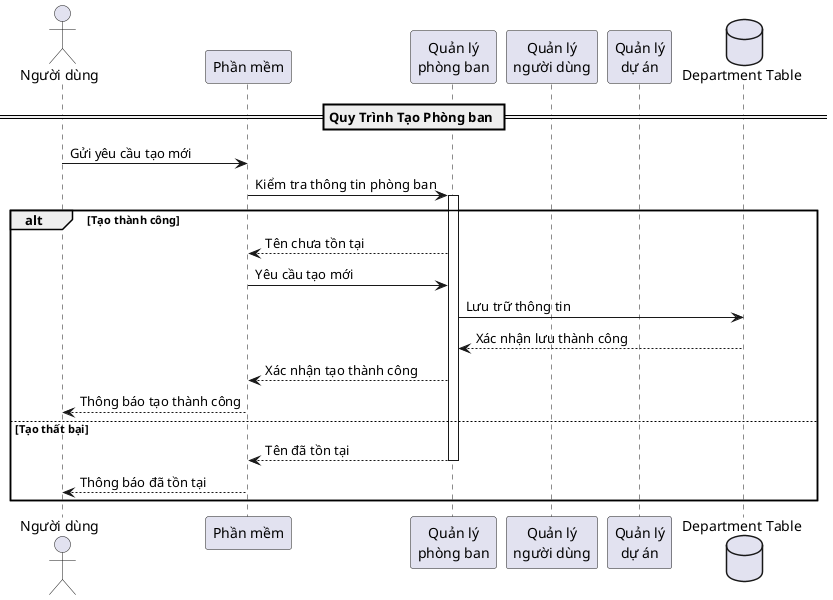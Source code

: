 @startuml
actor "Người dùng" as nd
participant "Phần mềm" as pm
participant "Quản lý\nphòng ban" as qlpb
participant "Quản lý\nngười dùng" as qlnd
participant "Quản lý\ndự án" as qlda
database "Department Table" as dbd

== Quy Trình Tạo Phòng ban ==
nd -> pm : Gửi yêu cầu tạo mới
pm -> qlpb : Kiểm tra thông tin phòng ban
activate qlpb
alt Tạo thành công
qlpb --> pm : Tên chưa tồn tại
pm -> qlpb : Yêu cầu tạo mới
qlpb -> dbd : Lưu trữ thông tin
dbd --> qlpb : Xác nhận lưu thành công
qlpb --> pm : Xác nhận tạo thành công
pm --> nd : Thông báo tạo thành công
else Tạo thất bại
qlpb --> pm : Tên đã tồn tại
deactivate qlpb
pm --> nd : Thông báo đã tồn tại
end
@enduml